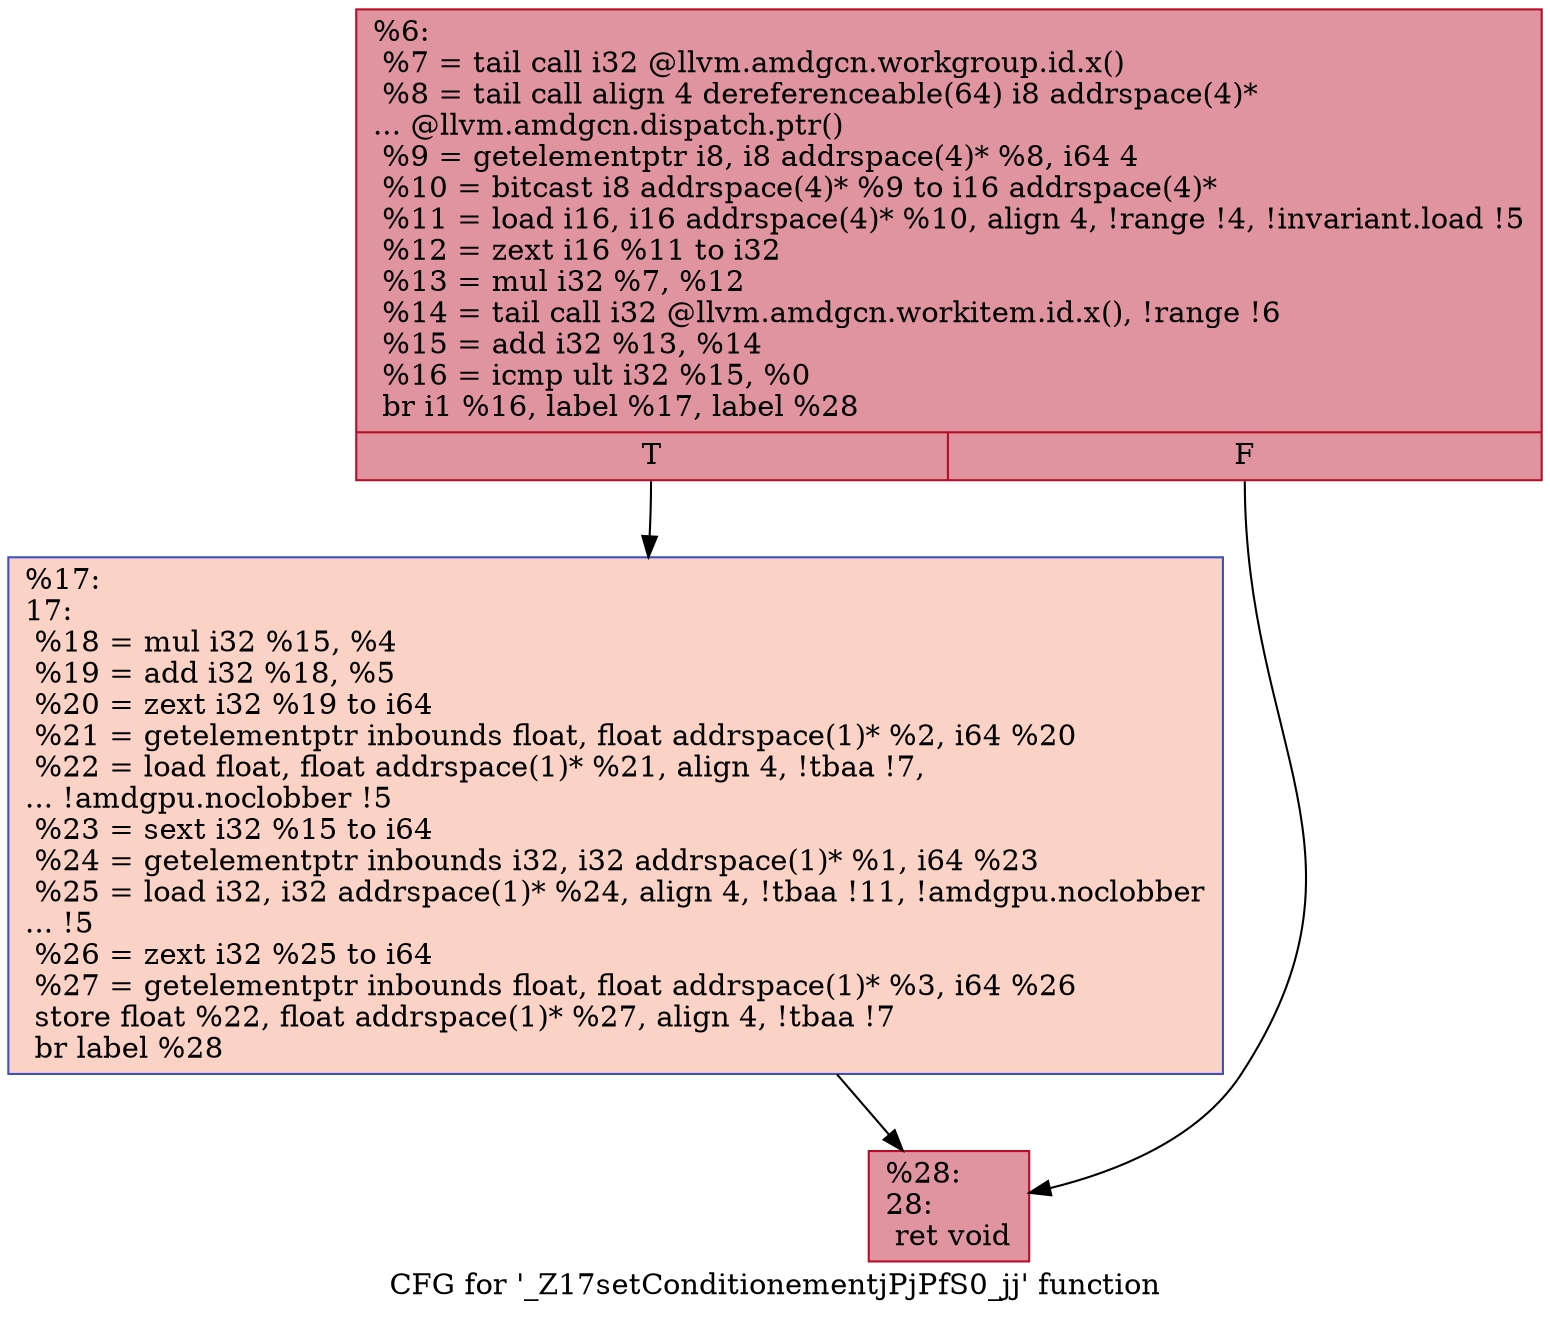 digraph "CFG for '_Z17setConditionementjPjPfS0_jj' function" {
	label="CFG for '_Z17setConditionementjPjPfS0_jj' function";

	Node0x5d9f250 [shape=record,color="#b70d28ff", style=filled, fillcolor="#b70d2870",label="{%6:\l  %7 = tail call i32 @llvm.amdgcn.workgroup.id.x()\l  %8 = tail call align 4 dereferenceable(64) i8 addrspace(4)*\l... @llvm.amdgcn.dispatch.ptr()\l  %9 = getelementptr i8, i8 addrspace(4)* %8, i64 4\l  %10 = bitcast i8 addrspace(4)* %9 to i16 addrspace(4)*\l  %11 = load i16, i16 addrspace(4)* %10, align 4, !range !4, !invariant.load !5\l  %12 = zext i16 %11 to i32\l  %13 = mul i32 %7, %12\l  %14 = tail call i32 @llvm.amdgcn.workitem.id.x(), !range !6\l  %15 = add i32 %13, %14\l  %16 = icmp ult i32 %15, %0\l  br i1 %16, label %17, label %28\l|{<s0>T|<s1>F}}"];
	Node0x5d9f250:s0 -> Node0x5d9f660;
	Node0x5d9f250:s1 -> Node0x5da1230;
	Node0x5d9f660 [shape=record,color="#3d50c3ff", style=filled, fillcolor="#f59c7d70",label="{%17:\l17:                                               \l  %18 = mul i32 %15, %4\l  %19 = add i32 %18, %5\l  %20 = zext i32 %19 to i64\l  %21 = getelementptr inbounds float, float addrspace(1)* %2, i64 %20\l  %22 = load float, float addrspace(1)* %21, align 4, !tbaa !7,\l... !amdgpu.noclobber !5\l  %23 = sext i32 %15 to i64\l  %24 = getelementptr inbounds i32, i32 addrspace(1)* %1, i64 %23\l  %25 = load i32, i32 addrspace(1)* %24, align 4, !tbaa !11, !amdgpu.noclobber\l... !5\l  %26 = zext i32 %25 to i64\l  %27 = getelementptr inbounds float, float addrspace(1)* %3, i64 %26\l  store float %22, float addrspace(1)* %27, align 4, !tbaa !7\l  br label %28\l}"];
	Node0x5d9f660 -> Node0x5da1230;
	Node0x5da1230 [shape=record,color="#b70d28ff", style=filled, fillcolor="#b70d2870",label="{%28:\l28:                                               \l  ret void\l}"];
}
